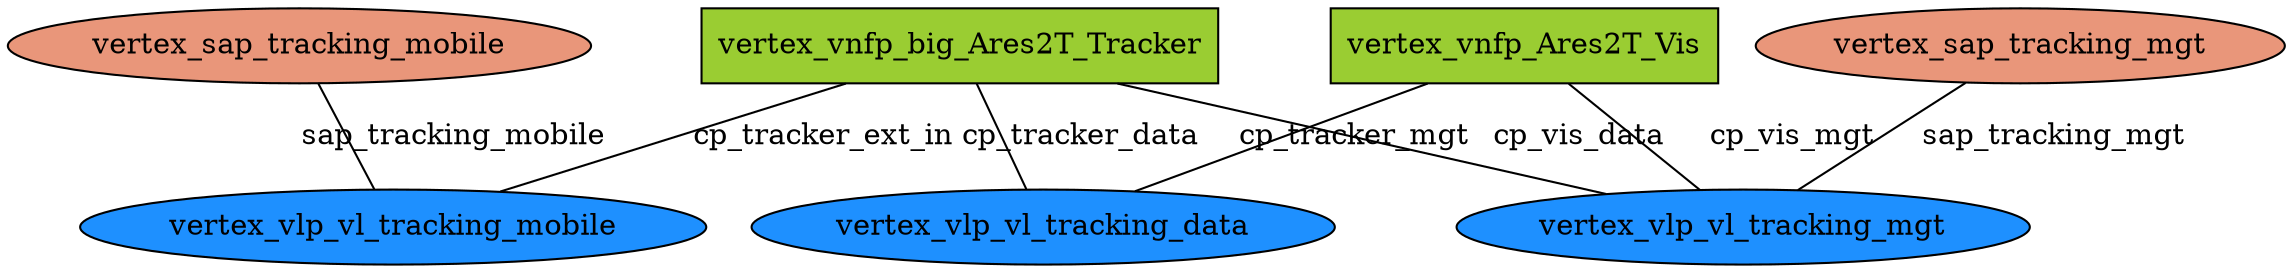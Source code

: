 strict graph G {
  splines=false;
  overlap=false;
  mindist=2.0;
  -1371386469 [ label="vertex_vnfp_big_Ares2T_Tracker" shape="box" style="filled" fillcolor="yellowgreen" ];
  -1454497692 [ label="vertex_vnfp_Ares2T_Vis" shape="box" style="filled" fillcolor="yellowgreen" ];
  -2092550015 [ label="vertex_vlp_vl_tracking_mobile" shape="oval" style="filled" fillcolor="dodgerblue" ];
  -949943479 [ label="vertex_vlp_vl_tracking_data" shape="oval" style="filled" fillcolor="dodgerblue" ];
  1216291483 [ label="vertex_vlp_vl_tracking_mgt" shape="oval" style="filled" fillcolor="dodgerblue" ];
  -1675176526 [ label="vertex_sap_tracking_mobile" shape="oval" style="filled" fillcolor="darksalmon" ];
  1388444426 [ label="vertex_sap_tracking_mgt" shape="oval" style="filled" fillcolor="darksalmon" ];
  -1371386469 -- -2092550015 [ label="cp_tracker_ext_in" ];
  -1371386469 -- -949943479 [ label="cp_tracker_data" ];
  -1371386469 -- 1216291483 [ label="cp_tracker_mgt" ];
  -1454497692 -- -949943479 [ label="cp_vis_data" ];
  -1454497692 -- 1216291483 [ label="cp_vis_mgt" ];
  -1675176526 -- -2092550015 [ label="sap_tracking_mobile" ];
  1388444426 -- 1216291483 [ label="sap_tracking_mgt" ];
}
